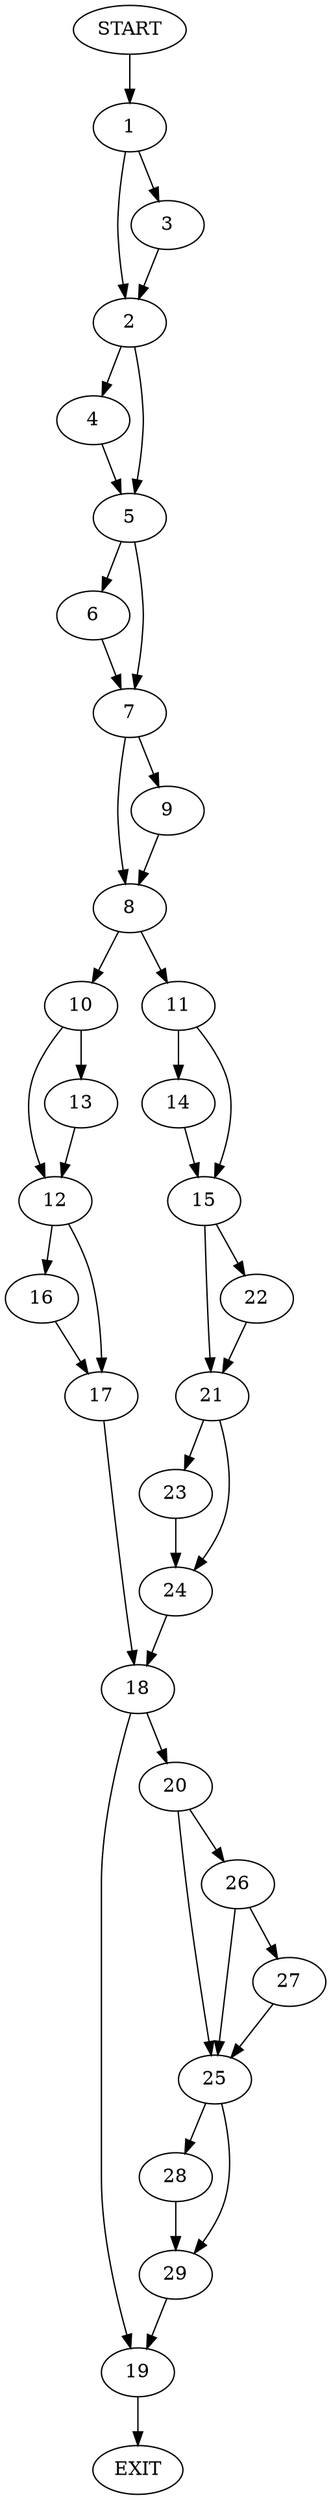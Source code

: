 digraph {
0 [label="START"]
30 [label="EXIT"]
0 -> 1
1 -> 2
1 -> 3
2 -> 4
2 -> 5
3 -> 2
4 -> 5
5 -> 6
5 -> 7
6 -> 7
7 -> 8
7 -> 9
8 -> 10
8 -> 11
9 -> 8
10 -> 12
10 -> 13
11 -> 14
11 -> 15
13 -> 12
12 -> 16
12 -> 17
17 -> 18
16 -> 17
18 -> 19
18 -> 20
15 -> 21
15 -> 22
14 -> 15
21 -> 23
21 -> 24
22 -> 21
23 -> 24
24 -> 18
19 -> 30
20 -> 25
20 -> 26
26 -> 25
26 -> 27
25 -> 28
25 -> 29
27 -> 25
29 -> 19
28 -> 29
}
